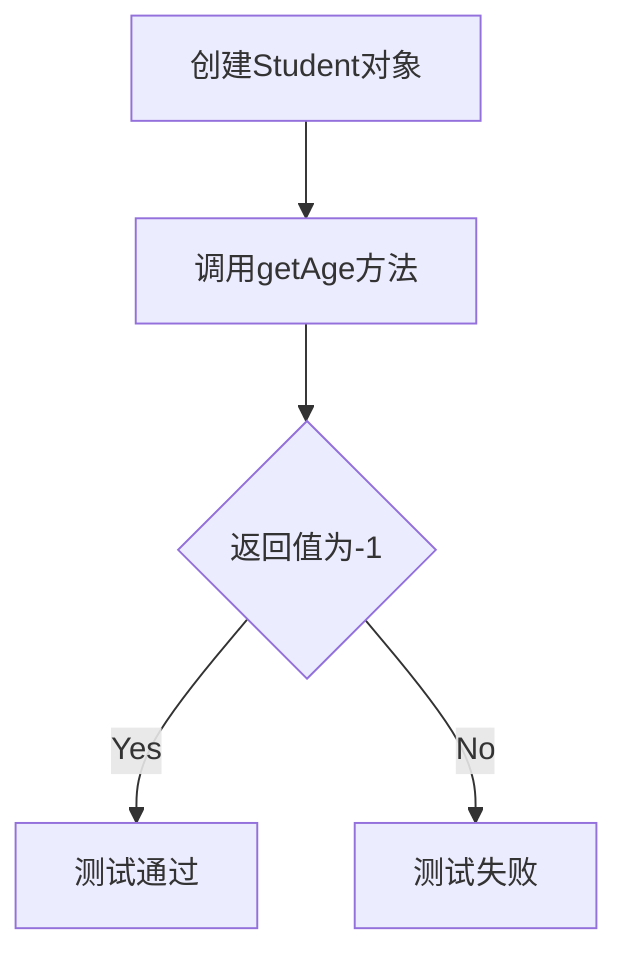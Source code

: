 flowchart TD
    A[创建Student对象] --> B[调用getAge方法]
    B --> C{返回值为-1}
    C -->|Yes| D[测试通过]
    C -->|No| E[测试失败]